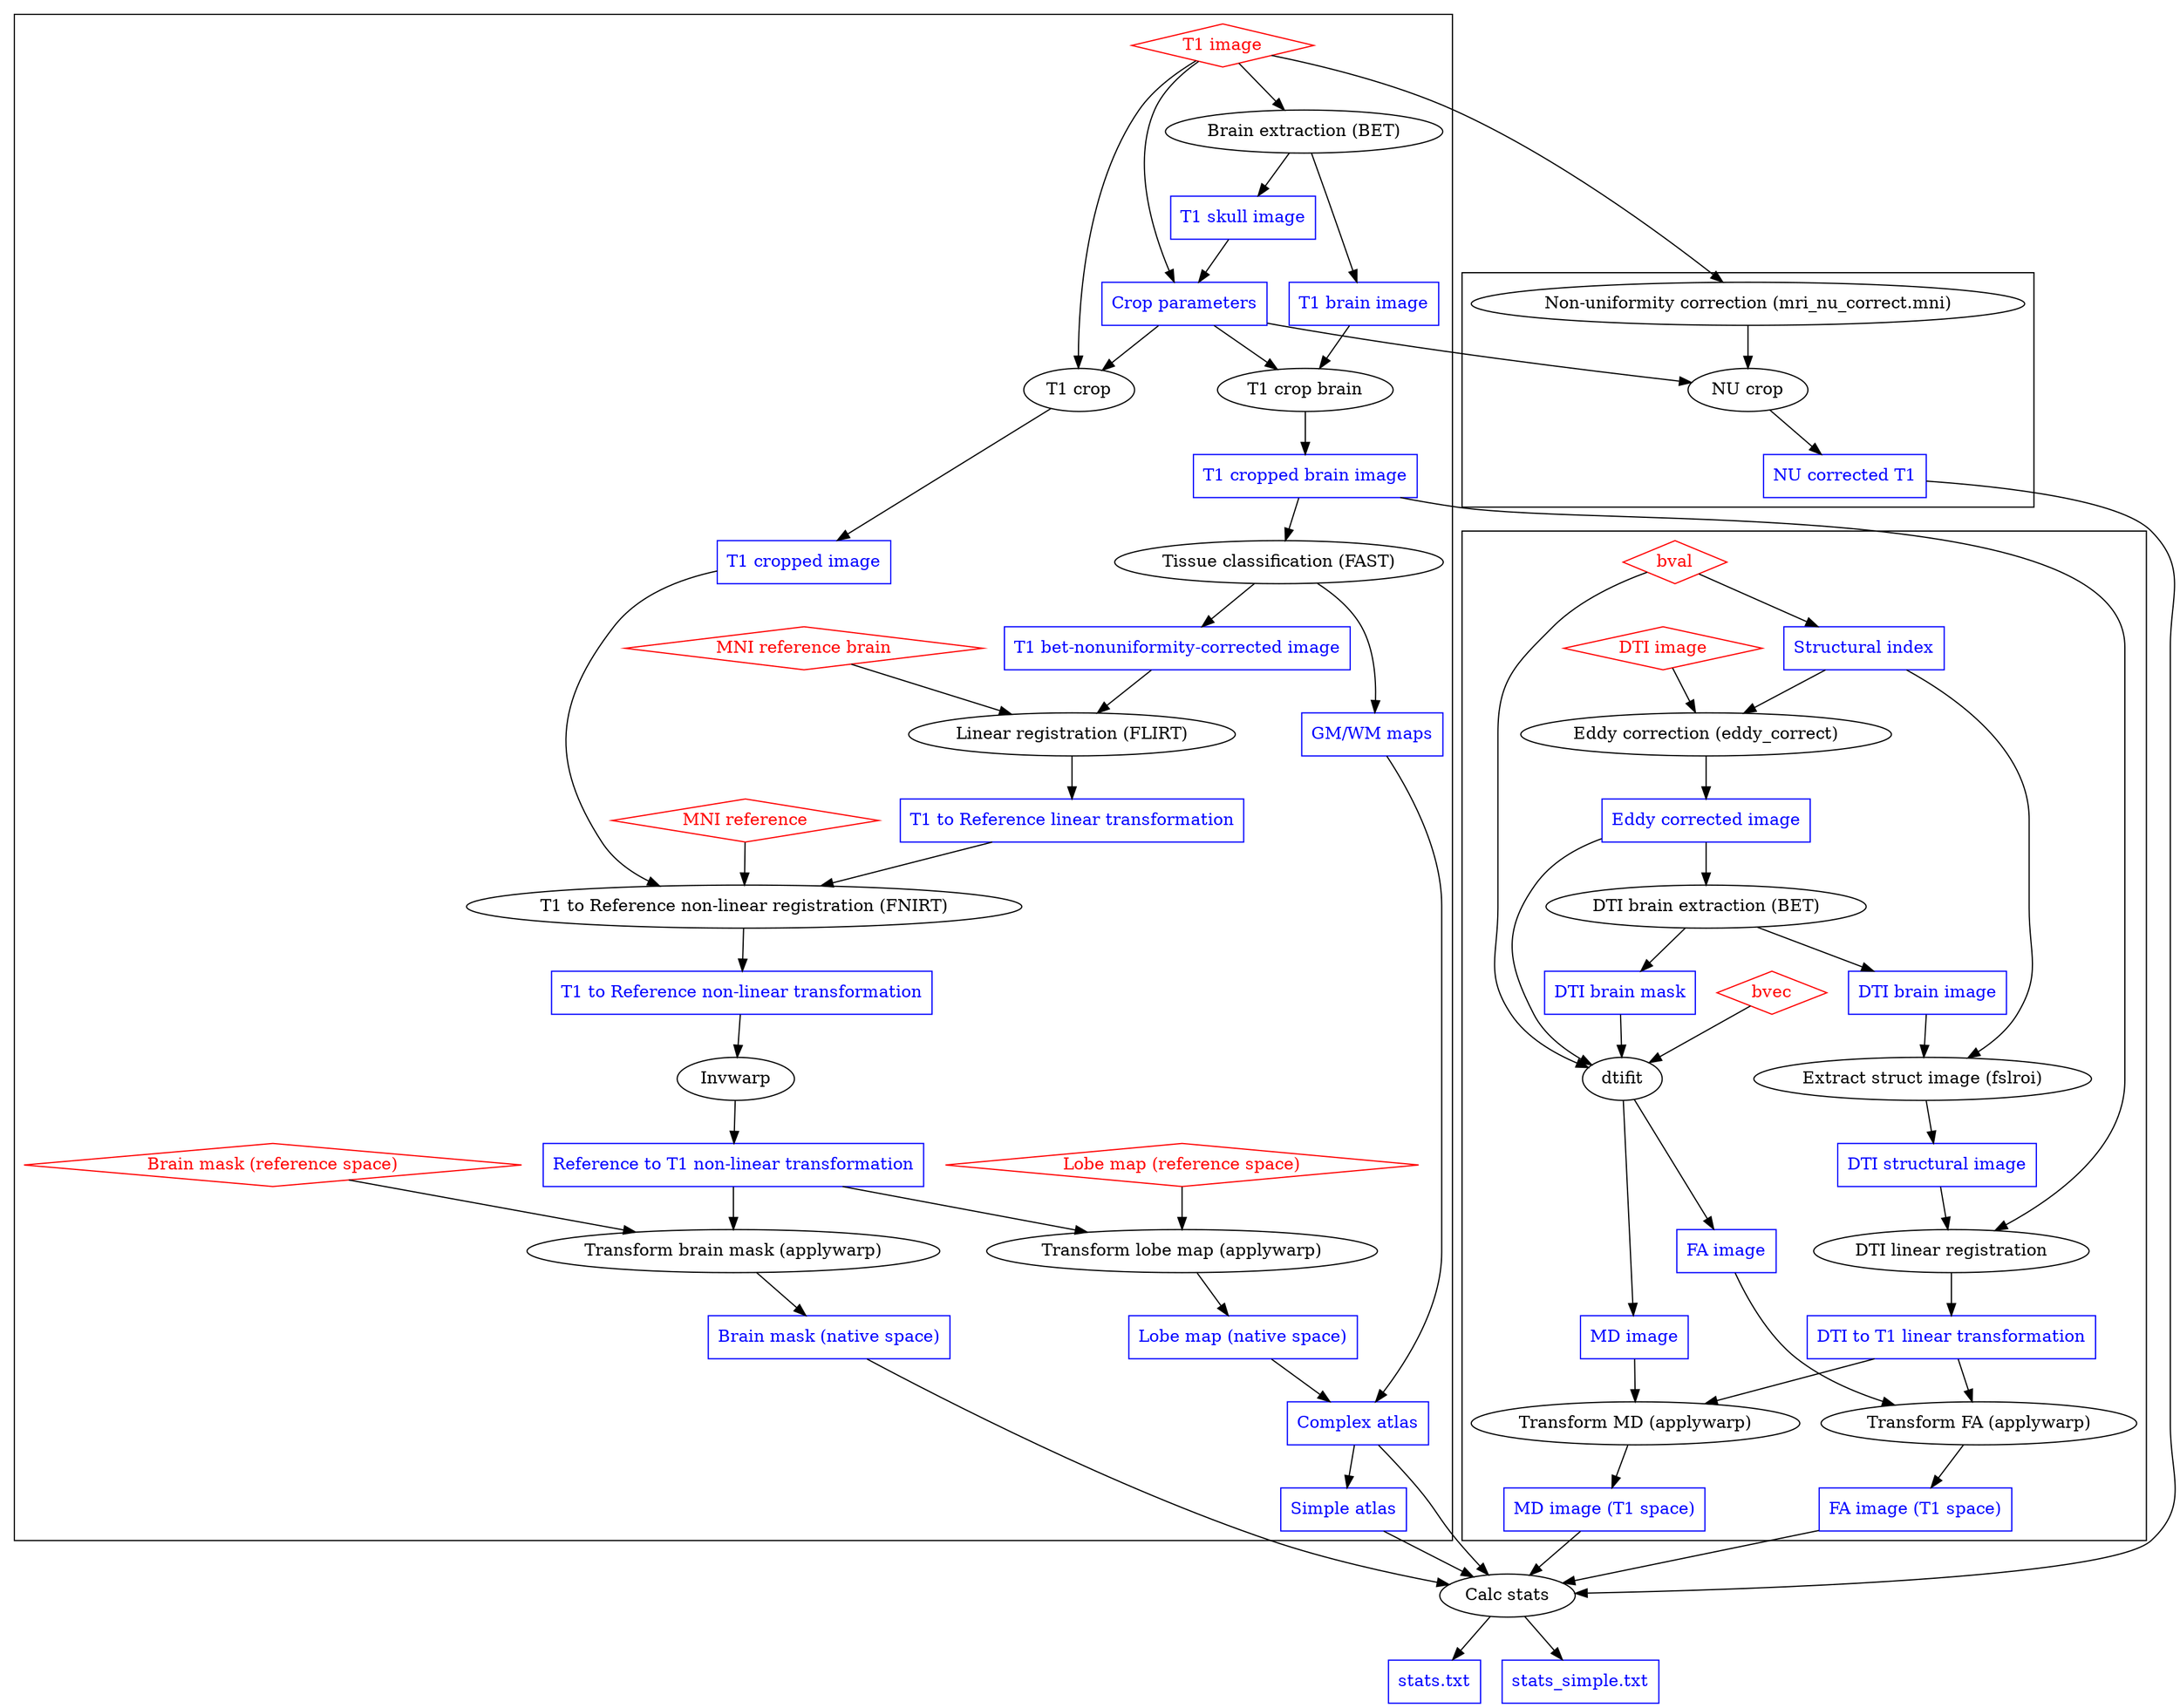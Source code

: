 strict digraph Pipeline {
subgraph Inputs {
node [shape=diamond, color=red, fontcolor=red]
"T1 image"
"MNI reference"
"MNI reference brain"
"Lobe map (reference space)"
"Brain mask (reference space)"
"DTI image"
"bvec"
"bval"
}
subgraph Outputs {
node[shape=rect, color=blue, fontcolor=blue];
"T1 brain image" 
"T1 cropped brain image" 
"T1 cropped image"
"T1 skull image"
"GM/WM maps"
"T1 bet-nonuniformity-corrected image"
"Crop parameters"
"T1 to Reference linear transformation"
"T1 to Reference non-linear transformation"
"Reference to T1 non-linear transformation"
"Lobe map (native space)"
"Brain mask (native space)"
"NU corrected T1"
"Eddy corrected image"
"DTI brain mask"
"FA image"
"MD image"
"FA image (T1 space)"
"MD image (T1 space)"
"DTI to T1 linear transformation"
"stats.txt"
"stats_simple.txt"
"Complex atlas"
"Simple atlas"
"Structural index"
"DTI brain image"
"DTI structural image"
}
subgraph clustermaps{
"T1 image" -> "Brain extraction (BET)" -> "T1 brain image"
"Brain extraction (BET)" -> "T1 skull image"
"T1 skull image" -> "Crop parameters"
"T1 image" -> "Crop parameters"
{"T1 image", "Crop parameters"} -> "T1 crop" -> "T1 cropped image"
{"T1 brain image", "Crop parameters"} -> "T1 crop brain" -> "T1 cropped brain image"
"T1 cropped brain image" -> "Tissue classification (FAST)"
"Tissue classification (FAST)" -> {"GM/WM maps", "T1 bet-nonuniformity-corrected image"}
{"T1 bet-nonuniformity-corrected image", "MNI reference brain"} -> "Linear registration (FLIRT)" -> "T1 to Reference linear transformation"
{"T1 to Reference linear transformation", "T1 cropped image", "MNI reference"} -> "T1 to Reference non-linear registration (FNIRT)" -> "T1 to Reference non-linear transformation"
{"T1 to Reference non-linear transformation" -> Invwarp -> "Reference to T1 non-linear transformation"}
{"Lobe map (reference space)", "Reference to T1 non-linear transformation"} -> "Transform lobe map (applywarp)" -> "Lobe map (native space)"
{"Brain mask (reference space)", "Reference to T1 non-linear transformation"} -> "Transform brain mask (applywarp)" -> "Brain mask (native space)"
{"Lobe map (native space)", "GM/WM maps"} -> "Complex atlas"
"Complex atlas" -> "Simple atlas"
}

subgraph "clusterT1 data" {
"T1 image" -> "Non-uniformity correction (mri_nu_correct.mni)" -> "NU crop" -> "NU corrected T1"
"Crop parameters" -> "NU crop"
}

subgraph "clusterDTI" {
bval -> "Structural index"
{"DTI image", "Structural index"} -> "Eddy correction (eddy_correct)" -> "Eddy corrected image"
"Eddy corrected image" -> "DTI brain extraction (BET)" -> {"DTI brain mask", "DTI brain image"}
{"Eddy corrected image", "bvec", "bval", "DTI brain mask"} -> dtifit -> {"FA image", "MD image"}
{"DTI brain image", "Structural index"} -> "Extract struct image (fslroi)" -> "DTI structural image"
{"DTI structural image", "T1 cropped brain image"} -> "DTI linear registration" -> "DTI to T1 linear transformation"
{"DTI to T1 linear transformation", "FA image"} -> "Transform FA (applywarp)" -> "FA image (T1 space)"
{"DTI to T1 linear transformation", "MD image"} -> "Transform MD (applywarp)" -> "MD image (T1 space)"
}

{"NU corrected T1", "Complex atlas", "Brain mask (native space)", "FA image (T1 space)", "MD image (T1 space)"} -> "Calc stats" -> "stats.txt"
{"NU corrected T1", "Simple atlas", "Brain mask (native space)", "FA image (T1 space)", "MD image (T1 space)"} -> "Calc stats" -> "stats_simple.txt"

}